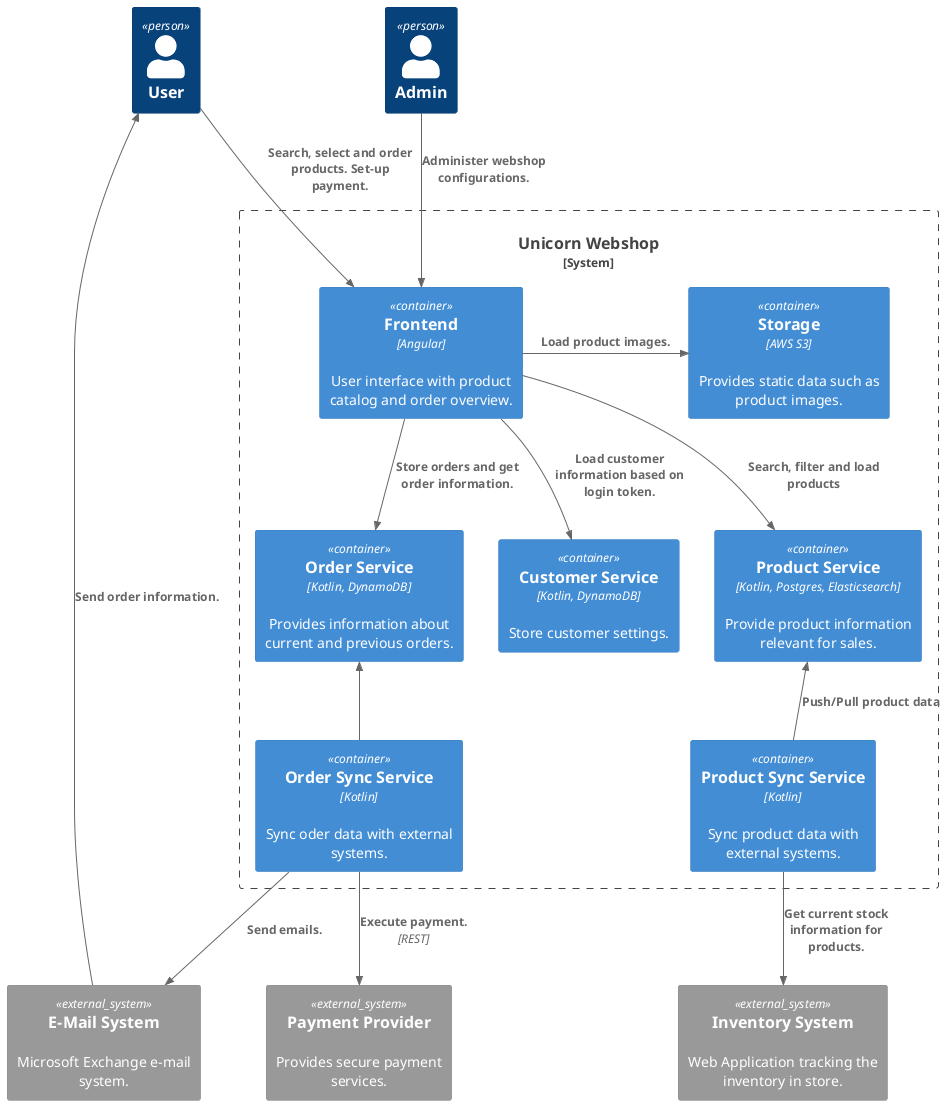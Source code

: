 @startuml c4-2-container-microservices
!include <C4/C4_Container>

Person(admin, "Admin")
Person(user, "User")

System_Boundary(system, "Unicorn Webshop") {

    Container(frontend, "Frontend", "Angular", "User interface with product catalog and order overview.")

    Container(storage, "Storage", "AWS S3", "Provides static data such as product images.")

    Container(product, "Product Service", "Kotlin, Postgres, Elasticsearch", "Provide product information relevant for sales.")
    Container(product_sync, "Product Sync Service", "Kotlin", "Sync product data with external systems.")
    Container(customer, "Customer Service", "Kotlin, DynamoDB", "Store customer settings.")
    Container(order, "Order Service", "Kotlin, DynamoDB", "Provides information about current and previous orders.")
    Container(order_sync, "Order Sync Service", "Kotlin", "Sync oder data with external systems.")
}

Rel_R(frontend, storage, "Load product images.")
Rel(frontend, product, "Search, filter and load products")
Rel(frontend, order, "Store orders and get order information.")
Rel(frontend, customer, "Load customer information based on login token.")

Rel_U(order_sync, order, "")
Rel_U(product_sync, product, "Push/Pull product data")

System_Ext(inventory, "Inventory System", "Web Application tracking the inventory in store.")
System_Ext(payment, "Payment Provider", "Provides secure payment services.")
System_Ext(email, "E-Mail System", "Microsoft Exchange e-mail system.")

Rel(user, frontend, "Search, select and order products. Set-up payment.")
Rel(admin, frontend, "Administer webshop configurations.")

Rel(product_sync, inventory, "Get current stock information for products.")
Rel(order_sync, payment, "Execute payment.", "REST")
Rel(order_sync, email, "Send emails.")

Rel_U(email, user, "Send order information.")

@enduml
